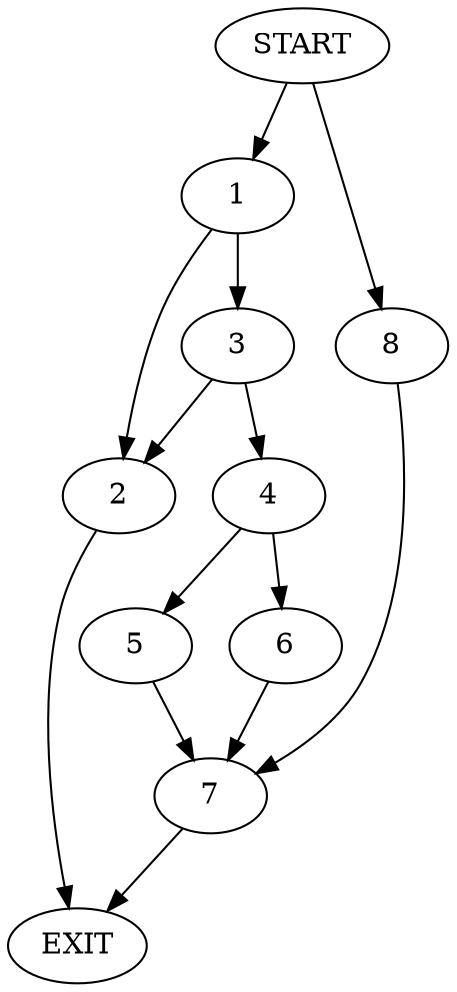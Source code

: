 digraph {
0 [label="START"]
9 [label="EXIT"]
0 -> 1
1 -> 2
1 -> 3
2 -> 9
3 -> 4
3 -> 2
4 -> 5
4 -> 6
6 -> 7
5 -> 7
7 -> 9
0 -> 8
8 -> 7
}
